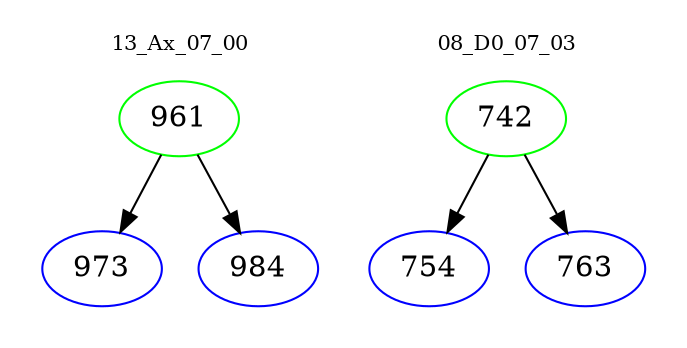 digraph{
subgraph cluster_0 {
color = white
label = "13_Ax_07_00";
fontsize=10;
T0_961 [label="961", color="green"]
T0_961 -> T0_973 [color="black"]
T0_973 [label="973", color="blue"]
T0_961 -> T0_984 [color="black"]
T0_984 [label="984", color="blue"]
}
subgraph cluster_1 {
color = white
label = "08_D0_07_03";
fontsize=10;
T1_742 [label="742", color="green"]
T1_742 -> T1_754 [color="black"]
T1_754 [label="754", color="blue"]
T1_742 -> T1_763 [color="black"]
T1_763 [label="763", color="blue"]
}
}
